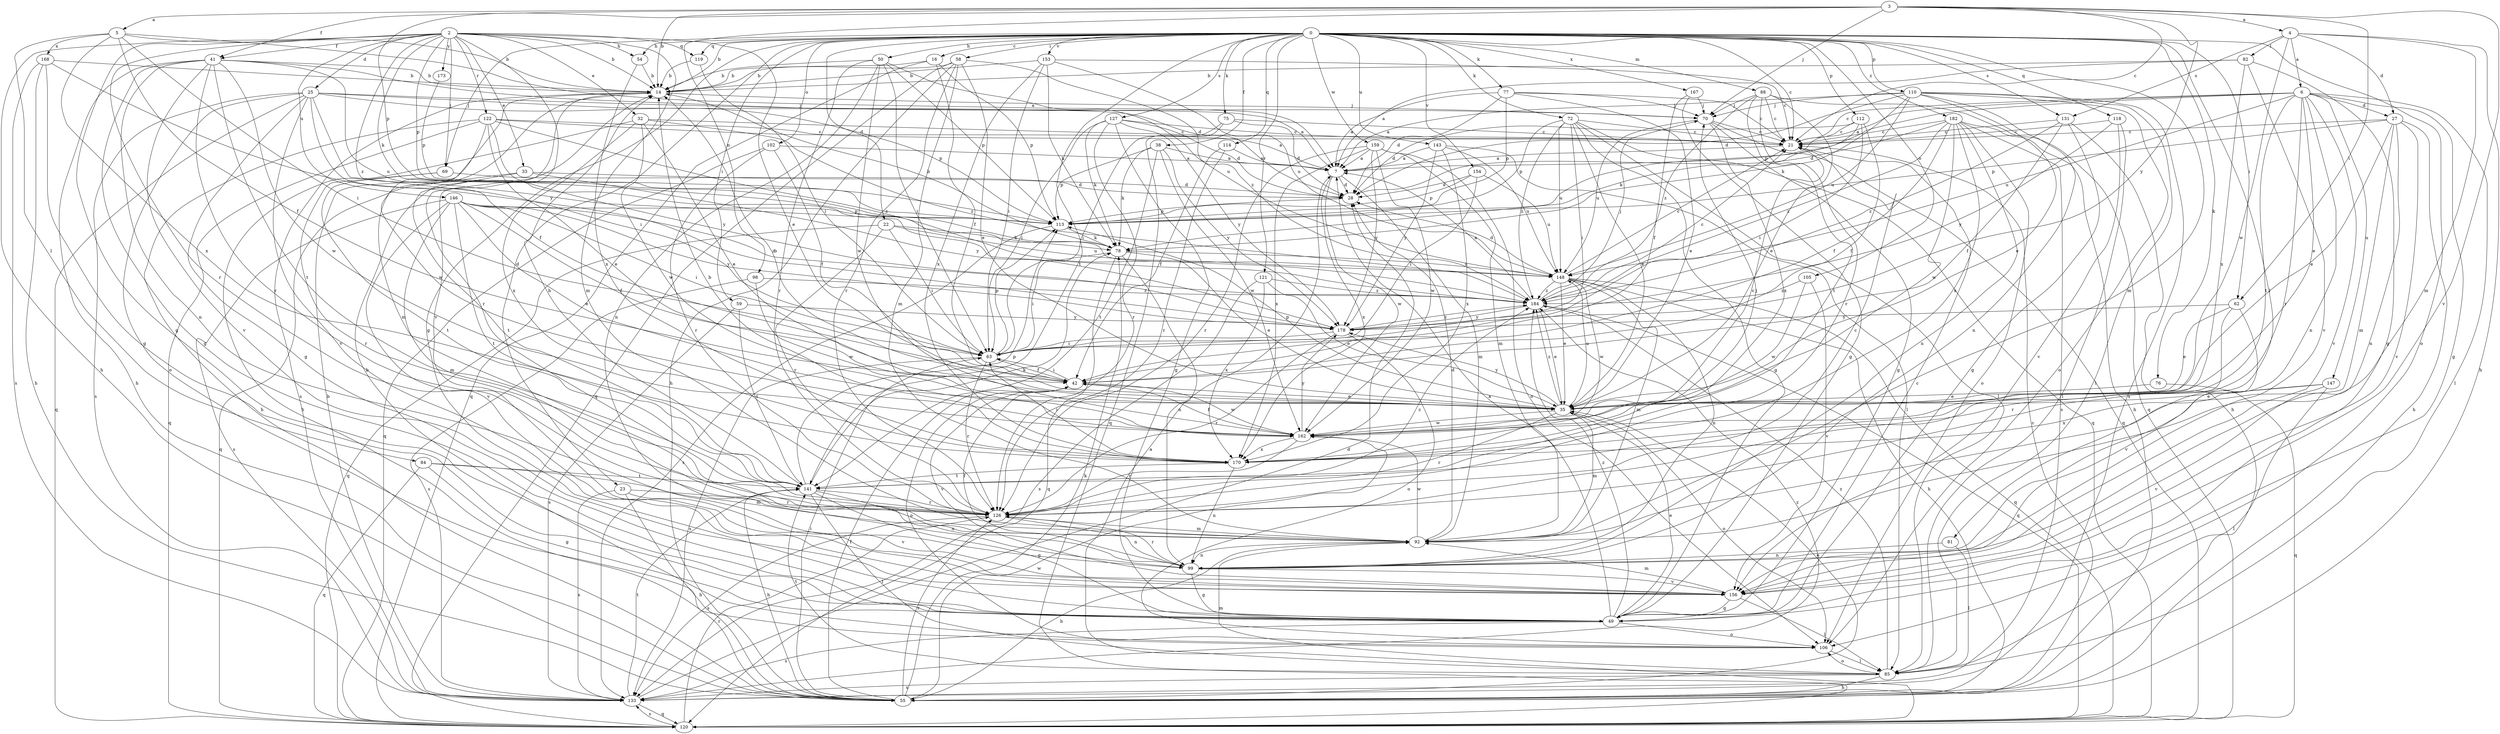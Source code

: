 strict digraph  {
0;
2;
3;
4;
5;
6;
7;
14;
16;
21;
22;
23;
25;
27;
28;
32;
33;
35;
38;
41;
42;
49;
50;
54;
55;
58;
59;
62;
63;
69;
70;
72;
75;
76;
77;
78;
81;
82;
84;
85;
88;
92;
98;
99;
102;
105;
106;
110;
112;
113;
114;
118;
119;
120;
121;
122;
126;
127;
131;
133;
141;
143;
146;
147;
148;
153;
154;
156;
159;
162;
167;
168;
170;
173;
178;
182;
184;
0 -> 14  [label=b];
0 -> 16  [label=c];
0 -> 21  [label=c];
0 -> 22  [label=d];
0 -> 23  [label=d];
0 -> 38  [label=f];
0 -> 49  [label=g];
0 -> 50  [label=h];
0 -> 54  [label=h];
0 -> 58  [label=i];
0 -> 59  [label=i];
0 -> 62  [label=i];
0 -> 69  [label=j];
0 -> 72  [label=k];
0 -> 75  [label=k];
0 -> 76  [label=k];
0 -> 77  [label=k];
0 -> 81  [label=l];
0 -> 88  [label=m];
0 -> 92  [label=m];
0 -> 102  [label=o];
0 -> 105  [label=o];
0 -> 106  [label=o];
0 -> 110  [label=p];
0 -> 112  [label=p];
0 -> 114  [label=q];
0 -> 118  [label=q];
0 -> 119  [label=q];
0 -> 121  [label=r];
0 -> 127  [label=s];
0 -> 131  [label=s];
0 -> 141  [label=t];
0 -> 143  [label=u];
0 -> 153  [label=v];
0 -> 154  [label=v];
0 -> 159  [label=w];
0 -> 167  [label=x];
0 -> 182  [label=z];
2 -> 14  [label=b];
2 -> 25  [label=d];
2 -> 32  [label=e];
2 -> 33  [label=e];
2 -> 35  [label=e];
2 -> 41  [label=f];
2 -> 49  [label=g];
2 -> 54  [label=h];
2 -> 55  [label=h];
2 -> 69  [label=j];
2 -> 78  [label=k];
2 -> 92  [label=m];
2 -> 113  [label=p];
2 -> 119  [label=q];
2 -> 122  [label=r];
2 -> 126  [label=r];
2 -> 146  [label=u];
2 -> 156  [label=v];
2 -> 173  [label=y];
2 -> 184  [label=z];
3 -> 4  [label=a];
3 -> 5  [label=a];
3 -> 14  [label=b];
3 -> 21  [label=c];
3 -> 41  [label=f];
3 -> 62  [label=i];
3 -> 70  [label=j];
3 -> 98  [label=n];
3 -> 113  [label=p];
3 -> 156  [label=v];
3 -> 178  [label=y];
4 -> 6  [label=a];
4 -> 27  [label=d];
4 -> 55  [label=h];
4 -> 82  [label=l];
4 -> 92  [label=m];
4 -> 131  [label=s];
4 -> 162  [label=w];
5 -> 7  [label=a];
5 -> 14  [label=b];
5 -> 42  [label=f];
5 -> 63  [label=i];
5 -> 84  [label=l];
5 -> 168  [label=x];
5 -> 170  [label=x];
6 -> 7  [label=a];
6 -> 21  [label=c];
6 -> 27  [label=d];
6 -> 35  [label=e];
6 -> 49  [label=g];
6 -> 85  [label=l];
6 -> 99  [label=n];
6 -> 113  [label=p];
6 -> 126  [label=r];
6 -> 141  [label=t];
6 -> 147  [label=u];
6 -> 148  [label=u];
6 -> 156  [label=v];
7 -> 28  [label=d];
7 -> 92  [label=m];
7 -> 162  [label=w];
7 -> 170  [label=x];
14 -> 70  [label=j];
14 -> 92  [label=m];
14 -> 126  [label=r];
14 -> 133  [label=s];
16 -> 14  [label=b];
16 -> 42  [label=f];
16 -> 113  [label=p];
16 -> 120  [label=q];
21 -> 7  [label=a];
22 -> 63  [label=i];
22 -> 78  [label=k];
22 -> 120  [label=q];
22 -> 126  [label=r];
22 -> 148  [label=u];
23 -> 55  [label=h];
23 -> 126  [label=r];
23 -> 133  [label=s];
23 -> 156  [label=v];
25 -> 7  [label=a];
25 -> 42  [label=f];
25 -> 49  [label=g];
25 -> 63  [label=i];
25 -> 70  [label=j];
25 -> 106  [label=o];
25 -> 113  [label=p];
25 -> 120  [label=q];
25 -> 133  [label=s];
25 -> 156  [label=v];
27 -> 21  [label=c];
27 -> 35  [label=e];
27 -> 55  [label=h];
27 -> 92  [label=m];
27 -> 99  [label=n];
27 -> 113  [label=p];
27 -> 156  [label=v];
28 -> 113  [label=p];
32 -> 21  [label=c];
32 -> 35  [label=e];
32 -> 55  [label=h];
32 -> 162  [label=w];
32 -> 170  [label=x];
32 -> 184  [label=z];
33 -> 28  [label=d];
33 -> 120  [label=q];
33 -> 141  [label=t];
33 -> 178  [label=y];
35 -> 14  [label=b];
35 -> 92  [label=m];
35 -> 106  [label=o];
35 -> 113  [label=p];
35 -> 126  [label=r];
35 -> 148  [label=u];
35 -> 162  [label=w];
35 -> 178  [label=y];
35 -> 184  [label=z];
38 -> 7  [label=a];
38 -> 78  [label=k];
38 -> 113  [label=p];
38 -> 141  [label=t];
38 -> 162  [label=w];
38 -> 178  [label=y];
41 -> 14  [label=b];
41 -> 28  [label=d];
41 -> 49  [label=g];
41 -> 55  [label=h];
41 -> 99  [label=n];
41 -> 126  [label=r];
41 -> 141  [label=t];
41 -> 148  [label=u];
41 -> 156  [label=v];
41 -> 162  [label=w];
42 -> 35  [label=e];
42 -> 63  [label=i];
42 -> 106  [label=o];
42 -> 156  [label=v];
42 -> 162  [label=w];
49 -> 7  [label=a];
49 -> 21  [label=c];
49 -> 35  [label=e];
49 -> 106  [label=o];
49 -> 133  [label=s];
49 -> 184  [label=z];
50 -> 14  [label=b];
50 -> 63  [label=i];
50 -> 99  [label=n];
50 -> 113  [label=p];
50 -> 126  [label=r];
50 -> 148  [label=u];
50 -> 162  [label=w];
54 -> 14  [label=b];
54 -> 170  [label=x];
55 -> 21  [label=c];
55 -> 35  [label=e];
55 -> 42  [label=f];
55 -> 63  [label=i];
55 -> 78  [label=k];
55 -> 126  [label=r];
55 -> 162  [label=w];
58 -> 14  [label=b];
58 -> 35  [label=e];
58 -> 55  [label=h];
58 -> 92  [label=m];
58 -> 120  [label=q];
58 -> 126  [label=r];
58 -> 184  [label=z];
59 -> 133  [label=s];
59 -> 141  [label=t];
59 -> 178  [label=y];
62 -> 35  [label=e];
62 -> 126  [label=r];
62 -> 156  [label=v];
62 -> 178  [label=y];
63 -> 42  [label=f];
63 -> 113  [label=p];
63 -> 126  [label=r];
63 -> 133  [label=s];
69 -> 28  [label=d];
69 -> 126  [label=r];
69 -> 141  [label=t];
70 -> 21  [label=c];
70 -> 49  [label=g];
70 -> 120  [label=q];
70 -> 148  [label=u];
70 -> 170  [label=x];
72 -> 21  [label=c];
72 -> 35  [label=e];
72 -> 49  [label=g];
72 -> 63  [label=i];
72 -> 85  [label=l];
72 -> 113  [label=p];
72 -> 120  [label=q];
72 -> 148  [label=u];
72 -> 184  [label=z];
75 -> 21  [label=c];
75 -> 28  [label=d];
75 -> 63  [label=i];
75 -> 120  [label=q];
76 -> 35  [label=e];
76 -> 120  [label=q];
77 -> 7  [label=a];
77 -> 21  [label=c];
77 -> 28  [label=d];
77 -> 35  [label=e];
77 -> 70  [label=j];
77 -> 113  [label=p];
78 -> 14  [label=b];
78 -> 35  [label=e];
78 -> 63  [label=i];
78 -> 99  [label=n];
78 -> 120  [label=q];
78 -> 148  [label=u];
81 -> 85  [label=l];
81 -> 99  [label=n];
82 -> 7  [label=a];
82 -> 14  [label=b];
82 -> 49  [label=g];
82 -> 156  [label=v];
82 -> 170  [label=x];
84 -> 49  [label=g];
84 -> 92  [label=m];
84 -> 120  [label=q];
84 -> 141  [label=t];
85 -> 55  [label=h];
85 -> 92  [label=m];
85 -> 106  [label=o];
85 -> 133  [label=s];
85 -> 141  [label=t];
85 -> 184  [label=z];
88 -> 21  [label=c];
88 -> 35  [label=e];
88 -> 70  [label=j];
88 -> 120  [label=q];
88 -> 126  [label=r];
88 -> 141  [label=t];
88 -> 184  [label=z];
92 -> 28  [label=d];
92 -> 55  [label=h];
92 -> 99  [label=n];
92 -> 162  [label=w];
98 -> 133  [label=s];
98 -> 162  [label=w];
98 -> 184  [label=z];
99 -> 42  [label=f];
99 -> 49  [label=g];
99 -> 126  [label=r];
99 -> 156  [label=v];
102 -> 7  [label=a];
102 -> 42  [label=f];
102 -> 120  [label=q];
102 -> 126  [label=r];
105 -> 156  [label=v];
105 -> 162  [label=w];
105 -> 184  [label=z];
106 -> 14  [label=b];
106 -> 85  [label=l];
110 -> 7  [label=a];
110 -> 28  [label=d];
110 -> 35  [label=e];
110 -> 70  [label=j];
110 -> 78  [label=k];
110 -> 85  [label=l];
110 -> 99  [label=n];
110 -> 106  [label=o];
110 -> 133  [label=s];
110 -> 148  [label=u];
112 -> 21  [label=c];
112 -> 28  [label=d];
112 -> 42  [label=f];
112 -> 63  [label=i];
112 -> 78  [label=k];
113 -> 78  [label=k];
113 -> 133  [label=s];
114 -> 7  [label=a];
114 -> 42  [label=f];
114 -> 126  [label=r];
118 -> 21  [label=c];
118 -> 85  [label=l];
118 -> 156  [label=v];
118 -> 178  [label=y];
119 -> 14  [label=b];
119 -> 63  [label=i];
120 -> 7  [label=a];
120 -> 126  [label=r];
120 -> 133  [label=s];
121 -> 35  [label=e];
121 -> 133  [label=s];
121 -> 170  [label=x];
121 -> 184  [label=z];
122 -> 7  [label=a];
122 -> 21  [label=c];
122 -> 35  [label=e];
122 -> 55  [label=h];
122 -> 120  [label=q];
122 -> 162  [label=w];
122 -> 178  [label=y];
122 -> 184  [label=z];
126 -> 21  [label=c];
126 -> 92  [label=m];
126 -> 99  [label=n];
126 -> 133  [label=s];
126 -> 184  [label=z];
127 -> 21  [label=c];
127 -> 28  [label=d];
127 -> 49  [label=g];
127 -> 63  [label=i];
127 -> 78  [label=k];
127 -> 126  [label=r];
127 -> 178  [label=y];
131 -> 21  [label=c];
131 -> 42  [label=f];
131 -> 49  [label=g];
131 -> 55  [label=h];
131 -> 184  [label=z];
133 -> 14  [label=b];
133 -> 28  [label=d];
133 -> 120  [label=q];
133 -> 141  [label=t];
133 -> 184  [label=z];
141 -> 14  [label=b];
141 -> 49  [label=g];
141 -> 55  [label=h];
141 -> 78  [label=k];
141 -> 85  [label=l];
141 -> 99  [label=n];
141 -> 113  [label=p];
141 -> 126  [label=r];
143 -> 7  [label=a];
143 -> 85  [label=l];
143 -> 148  [label=u];
143 -> 170  [label=x];
143 -> 178  [label=y];
146 -> 35  [label=e];
146 -> 42  [label=f];
146 -> 63  [label=i];
146 -> 92  [label=m];
146 -> 113  [label=p];
146 -> 133  [label=s];
146 -> 141  [label=t];
146 -> 156  [label=v];
146 -> 178  [label=y];
146 -> 184  [label=z];
147 -> 35  [label=e];
147 -> 85  [label=l];
147 -> 156  [label=v];
147 -> 170  [label=x];
148 -> 21  [label=c];
148 -> 28  [label=d];
148 -> 35  [label=e];
148 -> 55  [label=h];
148 -> 92  [label=m];
148 -> 99  [label=n];
148 -> 120  [label=q];
148 -> 162  [label=w];
148 -> 184  [label=z];
153 -> 14  [label=b];
153 -> 21  [label=c];
153 -> 63  [label=i];
153 -> 78  [label=k];
153 -> 148  [label=u];
153 -> 170  [label=x];
154 -> 28  [label=d];
154 -> 63  [label=i];
154 -> 113  [label=p];
154 -> 148  [label=u];
156 -> 49  [label=g];
156 -> 85  [label=l];
156 -> 92  [label=m];
159 -> 7  [label=a];
159 -> 92  [label=m];
159 -> 106  [label=o];
159 -> 126  [label=r];
159 -> 162  [label=w];
159 -> 170  [label=x];
159 -> 178  [label=y];
162 -> 21  [label=c];
162 -> 42  [label=f];
162 -> 126  [label=r];
162 -> 170  [label=x];
162 -> 178  [label=y];
167 -> 42  [label=f];
167 -> 49  [label=g];
167 -> 70  [label=j];
168 -> 14  [label=b];
168 -> 49  [label=g];
168 -> 55  [label=h];
168 -> 133  [label=s];
168 -> 178  [label=y];
170 -> 14  [label=b];
170 -> 63  [label=i];
170 -> 70  [label=j];
170 -> 99  [label=n];
170 -> 141  [label=t];
173 -> 113  [label=p];
178 -> 63  [label=i];
178 -> 106  [label=o];
178 -> 126  [label=r];
178 -> 184  [label=z];
182 -> 21  [label=c];
182 -> 28  [label=d];
182 -> 42  [label=f];
182 -> 55  [label=h];
182 -> 99  [label=n];
182 -> 106  [label=o];
182 -> 133  [label=s];
182 -> 162  [label=w];
182 -> 170  [label=x];
182 -> 184  [label=z];
184 -> 7  [label=a];
184 -> 21  [label=c];
184 -> 35  [label=e];
184 -> 70  [label=j];
184 -> 120  [label=q];
184 -> 178  [label=y];
}
